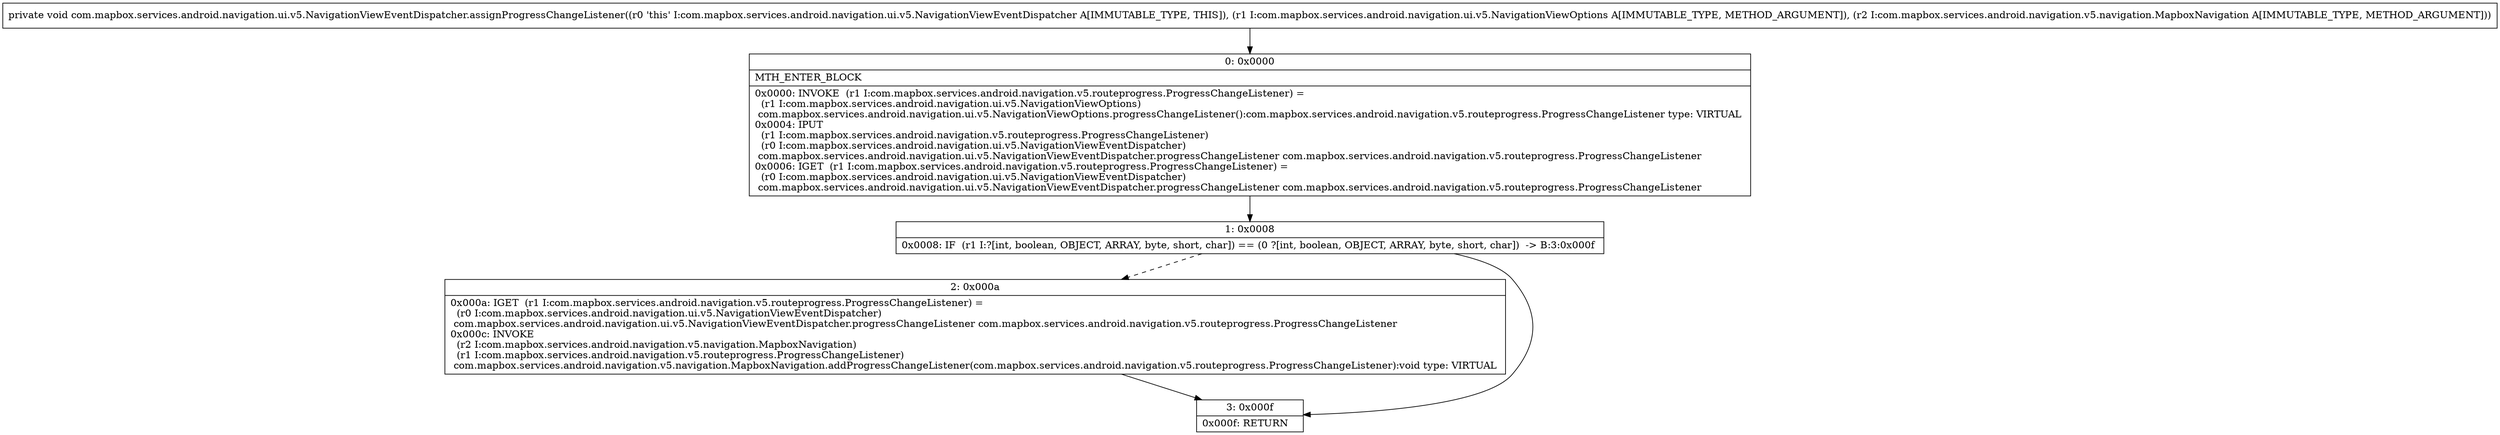 digraph "CFG forcom.mapbox.services.android.navigation.ui.v5.NavigationViewEventDispatcher.assignProgressChangeListener(Lcom\/mapbox\/services\/android\/navigation\/ui\/v5\/NavigationViewOptions;Lcom\/mapbox\/services\/android\/navigation\/v5\/navigation\/MapboxNavigation;)V" {
Node_0 [shape=record,label="{0\:\ 0x0000|MTH_ENTER_BLOCK\l|0x0000: INVOKE  (r1 I:com.mapbox.services.android.navigation.v5.routeprogress.ProgressChangeListener) = \l  (r1 I:com.mapbox.services.android.navigation.ui.v5.NavigationViewOptions)\l com.mapbox.services.android.navigation.ui.v5.NavigationViewOptions.progressChangeListener():com.mapbox.services.android.navigation.v5.routeprogress.ProgressChangeListener type: VIRTUAL \l0x0004: IPUT  \l  (r1 I:com.mapbox.services.android.navigation.v5.routeprogress.ProgressChangeListener)\l  (r0 I:com.mapbox.services.android.navigation.ui.v5.NavigationViewEventDispatcher)\l com.mapbox.services.android.navigation.ui.v5.NavigationViewEventDispatcher.progressChangeListener com.mapbox.services.android.navigation.v5.routeprogress.ProgressChangeListener \l0x0006: IGET  (r1 I:com.mapbox.services.android.navigation.v5.routeprogress.ProgressChangeListener) = \l  (r0 I:com.mapbox.services.android.navigation.ui.v5.NavigationViewEventDispatcher)\l com.mapbox.services.android.navigation.ui.v5.NavigationViewEventDispatcher.progressChangeListener com.mapbox.services.android.navigation.v5.routeprogress.ProgressChangeListener \l}"];
Node_1 [shape=record,label="{1\:\ 0x0008|0x0008: IF  (r1 I:?[int, boolean, OBJECT, ARRAY, byte, short, char]) == (0 ?[int, boolean, OBJECT, ARRAY, byte, short, char])  \-\> B:3:0x000f \l}"];
Node_2 [shape=record,label="{2\:\ 0x000a|0x000a: IGET  (r1 I:com.mapbox.services.android.navigation.v5.routeprogress.ProgressChangeListener) = \l  (r0 I:com.mapbox.services.android.navigation.ui.v5.NavigationViewEventDispatcher)\l com.mapbox.services.android.navigation.ui.v5.NavigationViewEventDispatcher.progressChangeListener com.mapbox.services.android.navigation.v5.routeprogress.ProgressChangeListener \l0x000c: INVOKE  \l  (r2 I:com.mapbox.services.android.navigation.v5.navigation.MapboxNavigation)\l  (r1 I:com.mapbox.services.android.navigation.v5.routeprogress.ProgressChangeListener)\l com.mapbox.services.android.navigation.v5.navigation.MapboxNavigation.addProgressChangeListener(com.mapbox.services.android.navigation.v5.routeprogress.ProgressChangeListener):void type: VIRTUAL \l}"];
Node_3 [shape=record,label="{3\:\ 0x000f|0x000f: RETURN   \l}"];
MethodNode[shape=record,label="{private void com.mapbox.services.android.navigation.ui.v5.NavigationViewEventDispatcher.assignProgressChangeListener((r0 'this' I:com.mapbox.services.android.navigation.ui.v5.NavigationViewEventDispatcher A[IMMUTABLE_TYPE, THIS]), (r1 I:com.mapbox.services.android.navigation.ui.v5.NavigationViewOptions A[IMMUTABLE_TYPE, METHOD_ARGUMENT]), (r2 I:com.mapbox.services.android.navigation.v5.navigation.MapboxNavigation A[IMMUTABLE_TYPE, METHOD_ARGUMENT])) }"];
MethodNode -> Node_0;
Node_0 -> Node_1;
Node_1 -> Node_2[style=dashed];
Node_1 -> Node_3;
Node_2 -> Node_3;
}

